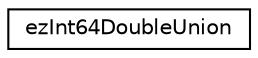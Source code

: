 digraph "Graphical Class Hierarchy"
{
 // LATEX_PDF_SIZE
  edge [fontname="Helvetica",fontsize="10",labelfontname="Helvetica",labelfontsize="10"];
  node [fontname="Helvetica",fontsize="10",shape=record];
  rankdir="LR";
  Node0 [label="ezInt64DoubleUnion",height=0.2,width=0.4,color="black", fillcolor="white", style="filled",URL="$d6/db4/unionez_int64_double_union.htm",tooltip="Simple helper union to store ints and doubles to modify their bit patterns."];
}
